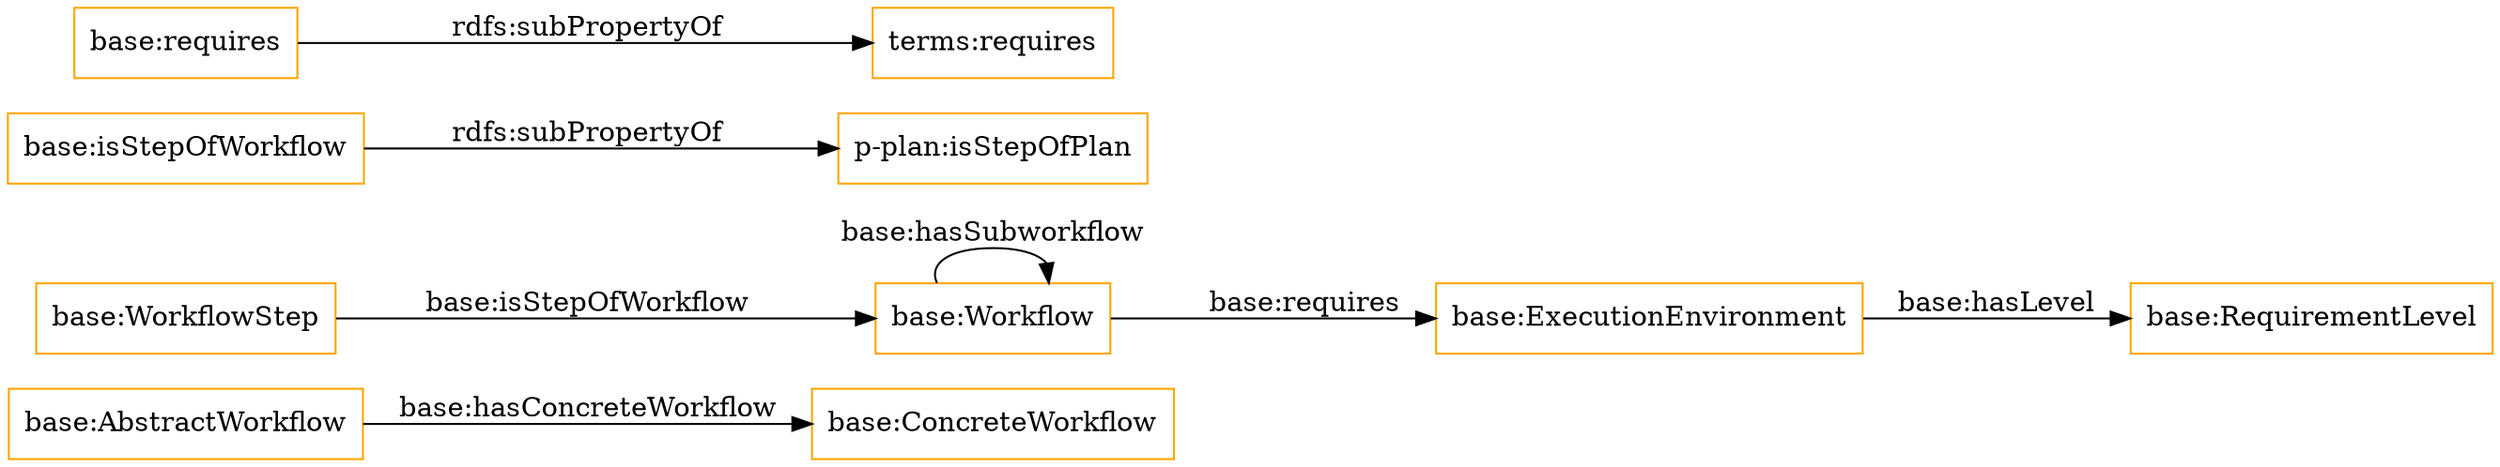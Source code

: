 digraph ar2dtool_diagram { 
rankdir=LR;
size="1501"
node [shape = rectangle, color="orange"]; "base:AbstractWorkflow" "base:WorkflowStep" "base:ExecutionEnvironment" "base:RequirementLevel" "base:ConcreteWorkflow" "base:Workflow" ; /*classes style*/
	"base:isStepOfWorkflow" -> "p-plan:isStepOfPlan" [ label = "rdfs:subPropertyOf" ];
	"base:requires" -> "terms:requires" [ label = "rdfs:subPropertyOf" ];
	"base:ExecutionEnvironment" -> "base:RequirementLevel" [ label = "base:hasLevel" ];
	"base:Workflow" -> "base:Workflow" [ label = "base:hasSubworkflow" ];
	"base:WorkflowStep" -> "base:Workflow" [ label = "base:isStepOfWorkflow" ];
	"base:Workflow" -> "base:ExecutionEnvironment" [ label = "base:requires" ];
	"base:AbstractWorkflow" -> "base:ConcreteWorkflow" [ label = "base:hasConcreteWorkflow" ];

}
